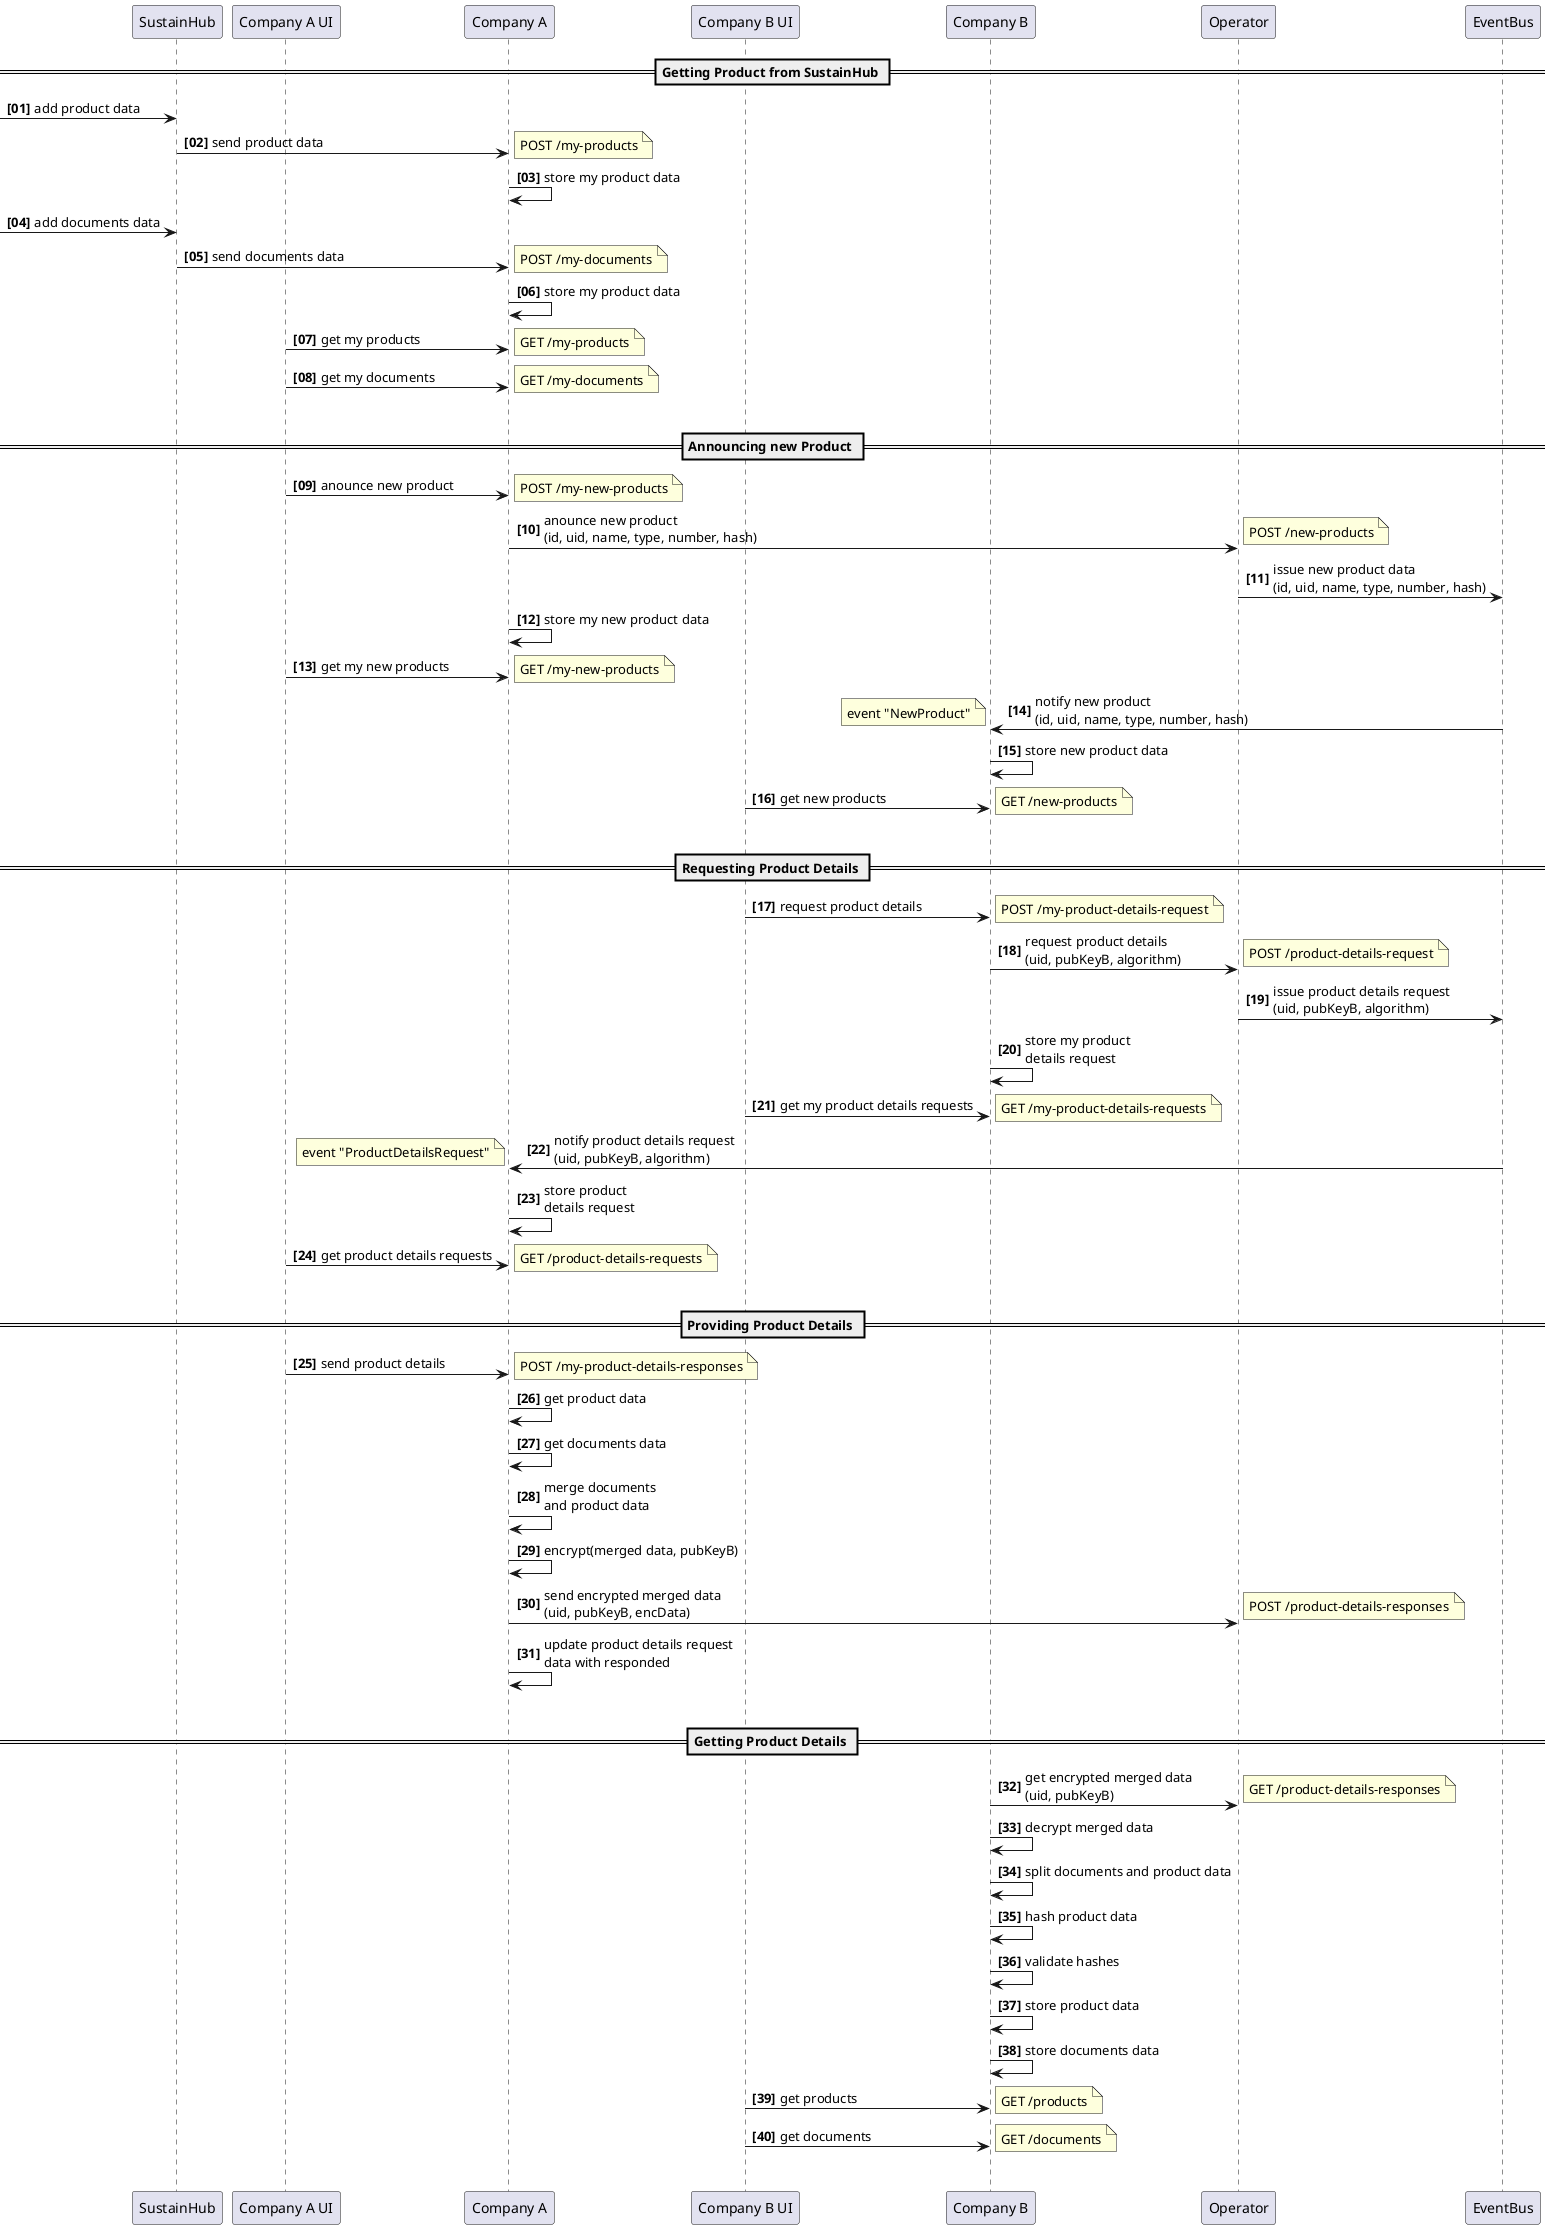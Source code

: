 @startuml
autonumber "<b>[00]"

participant "SustainHub" as SUS
participant "Company A UI" as COMPAU
participant "Company A" as COMPA
participant "Company B UI" as COMPBU
participant "Company B" as COMPB
participant "Operator" as OP
participant "EventBus" as BC


== Getting Product from SustainHub ==

-> SUS: add product data
SUS -> COMPA: send product data 
note right
    POST /my-products
end note
COMPA -> COMPA: store my product data
-> SUS: add documents data
SUS -> COMPA: send documents data 
note right
    POST /my-documents
end note
COMPA -> COMPA: store my product data
COMPAU -> COMPA: get my products
note right
    GET /my-products
end note
COMPAU -> COMPA: get my documents
note right
    GET /my-documents
end note
|||

== Announcing new Product ==

COMPAU -> COMPA: anounce new product
note right
    POST /my-new-products
end note
COMPA -> OP: anounce new product\n(id, uid, name, type, number, hash)
note right
    POST /new-products
end note
OP -> BC: issue new product data\n(id, uid, name, type, number, hash)
COMPA -> COMPA: store my new product data
COMPAU -> COMPA: get my new products
note right
    GET /my-new-products
end note
BC -> COMPB: notify new product\n(id, uid, name, type, number, hash)
note left
    event "NewProduct"
end note
COMPB -> COMPB: store new product data
COMPBU -> COMPB: get new products
note right
    GET /new-products
end note
|||

== Requesting Product Details ==

COMPBU -> COMPB: request product details
note right
    POST /my-product-details-request
end note
COMPB -> OP: request product details\n(uid, pubKeyB, algorithm)
note right
    POST /product-details-request
end note
OP -> BC: issue product details request\n(uid, pubKeyB, algorithm)
COMPB -> COMPB: store my product\ndetails request
COMPBU -> COMPB: get my product details requests
note right
    GET /my-product-details-requests
end note
BC -> COMPA: notify product details request\n(uid, pubKeyB, algorithm)
note left
    event "ProductDetailsRequest"
end note
COMPA -> COMPA: store product\ndetails request
COMPAU -> COMPA: get product details requests
note right
    GET /product-details-requests
end note
|||

== Providing Product Details ==
COMPAU -> COMPA: send product details
note right
    POST /my-product-details-responses
end note

COMPA -> COMPA: get product data
COMPA -> COMPA: get documents data
COMPA -> COMPA: merge documents\nand product data
COMPA -> COMPA: encrypt(merged data, pubKeyB)
COMPA -> OP: send encrypted merged data\n(uid, pubKeyB, encData)
note right
    POST /product-details-responses
end note
COMPA -> COMPA: update product details request\ndata with responded
|||

== Getting Product Details ==

COMPB -> OP: get encrypted merged data\n(uid, pubKeyB)
note right
    GET /product-details-responses
end note
COMPB -> COMPB: decrypt merged data
COMPB -> COMPB: split documents and product data
COMPB -> COMPB: hash product data
COMPB -> COMPB: validate hashes
COMPB -> COMPB: store product data
COMPB -> COMPB: store documents data
COMPBU -> COMPB: get products
note right
    GET /products
end note
COMPBU -> COMPB: get documents
note right
    GET /documents
end note

|||

@enduml